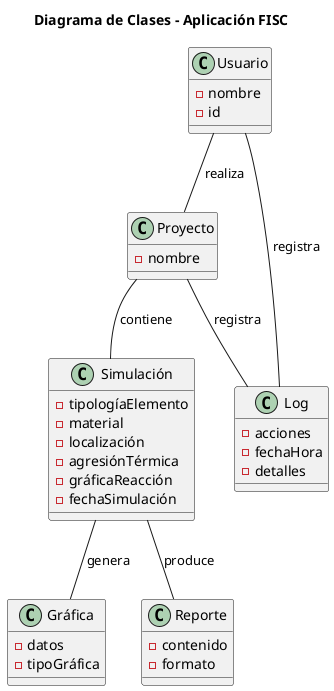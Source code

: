 @startuml

title Diagrama de Clases - Aplicación FISC

class Usuario {
    - nombre
    - id
}

class Proyecto {
    - nombre
}

class Simulación {
    - tipologíaElemento
    - material
    - localización
    - agresiónTérmica
    - gráficaReacción
    - fechaSimulación
}

class Gráfica {
    - datos
    - tipoGráfica
}

class Log {
    - acciones
    - fechaHora
    - detalles
}

class Reporte {
    - contenido
    - formato
}

Usuario -- Proyecto : "realiza"
Proyecto  -- Simulación : "contiene"
Simulación -- Gráfica : "genera"
Simulación -- Reporte : "produce"
Usuario -- Log : "registra"
Proyecto -- Log : "registra"

@enduml